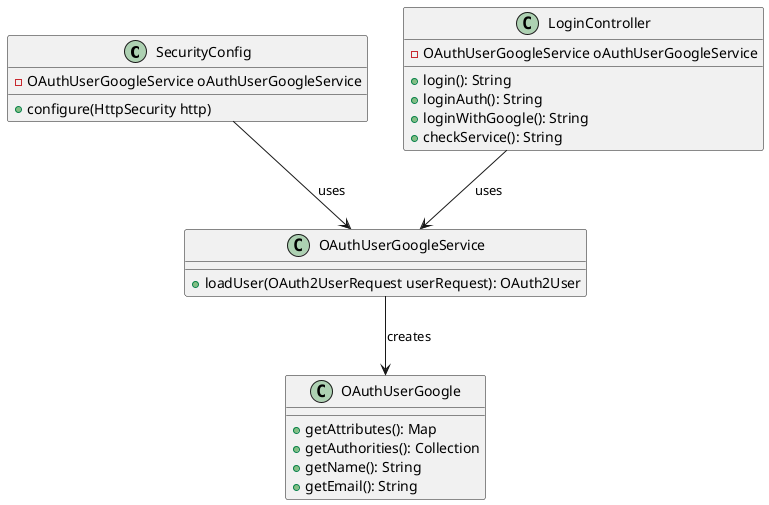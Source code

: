 @startuml

class SecurityConfig {
    -OAuthUserGoogleService oAuthUserGoogleService
    +configure(HttpSecurity http)
}

class OAuthUserGoogleService {
    +loadUser(OAuth2UserRequest userRequest): OAuth2User
}

class OAuthUserGoogle {
    +getAttributes(): Map
    +getAuthorities(): Collection
    +getName(): String
    +getEmail(): String
}

class LoginController {
    -OAuthUserGoogleService oAuthUserGoogleService
    +login(): String
    +loginAuth(): String
    +loginWithGoogle(): String
    +checkService(): String
}

SecurityConfig --> OAuthUserGoogleService: uses
LoginController --> OAuthUserGoogleService: uses
OAuthUserGoogleService --> OAuthUserGoogle: creates

@enduml